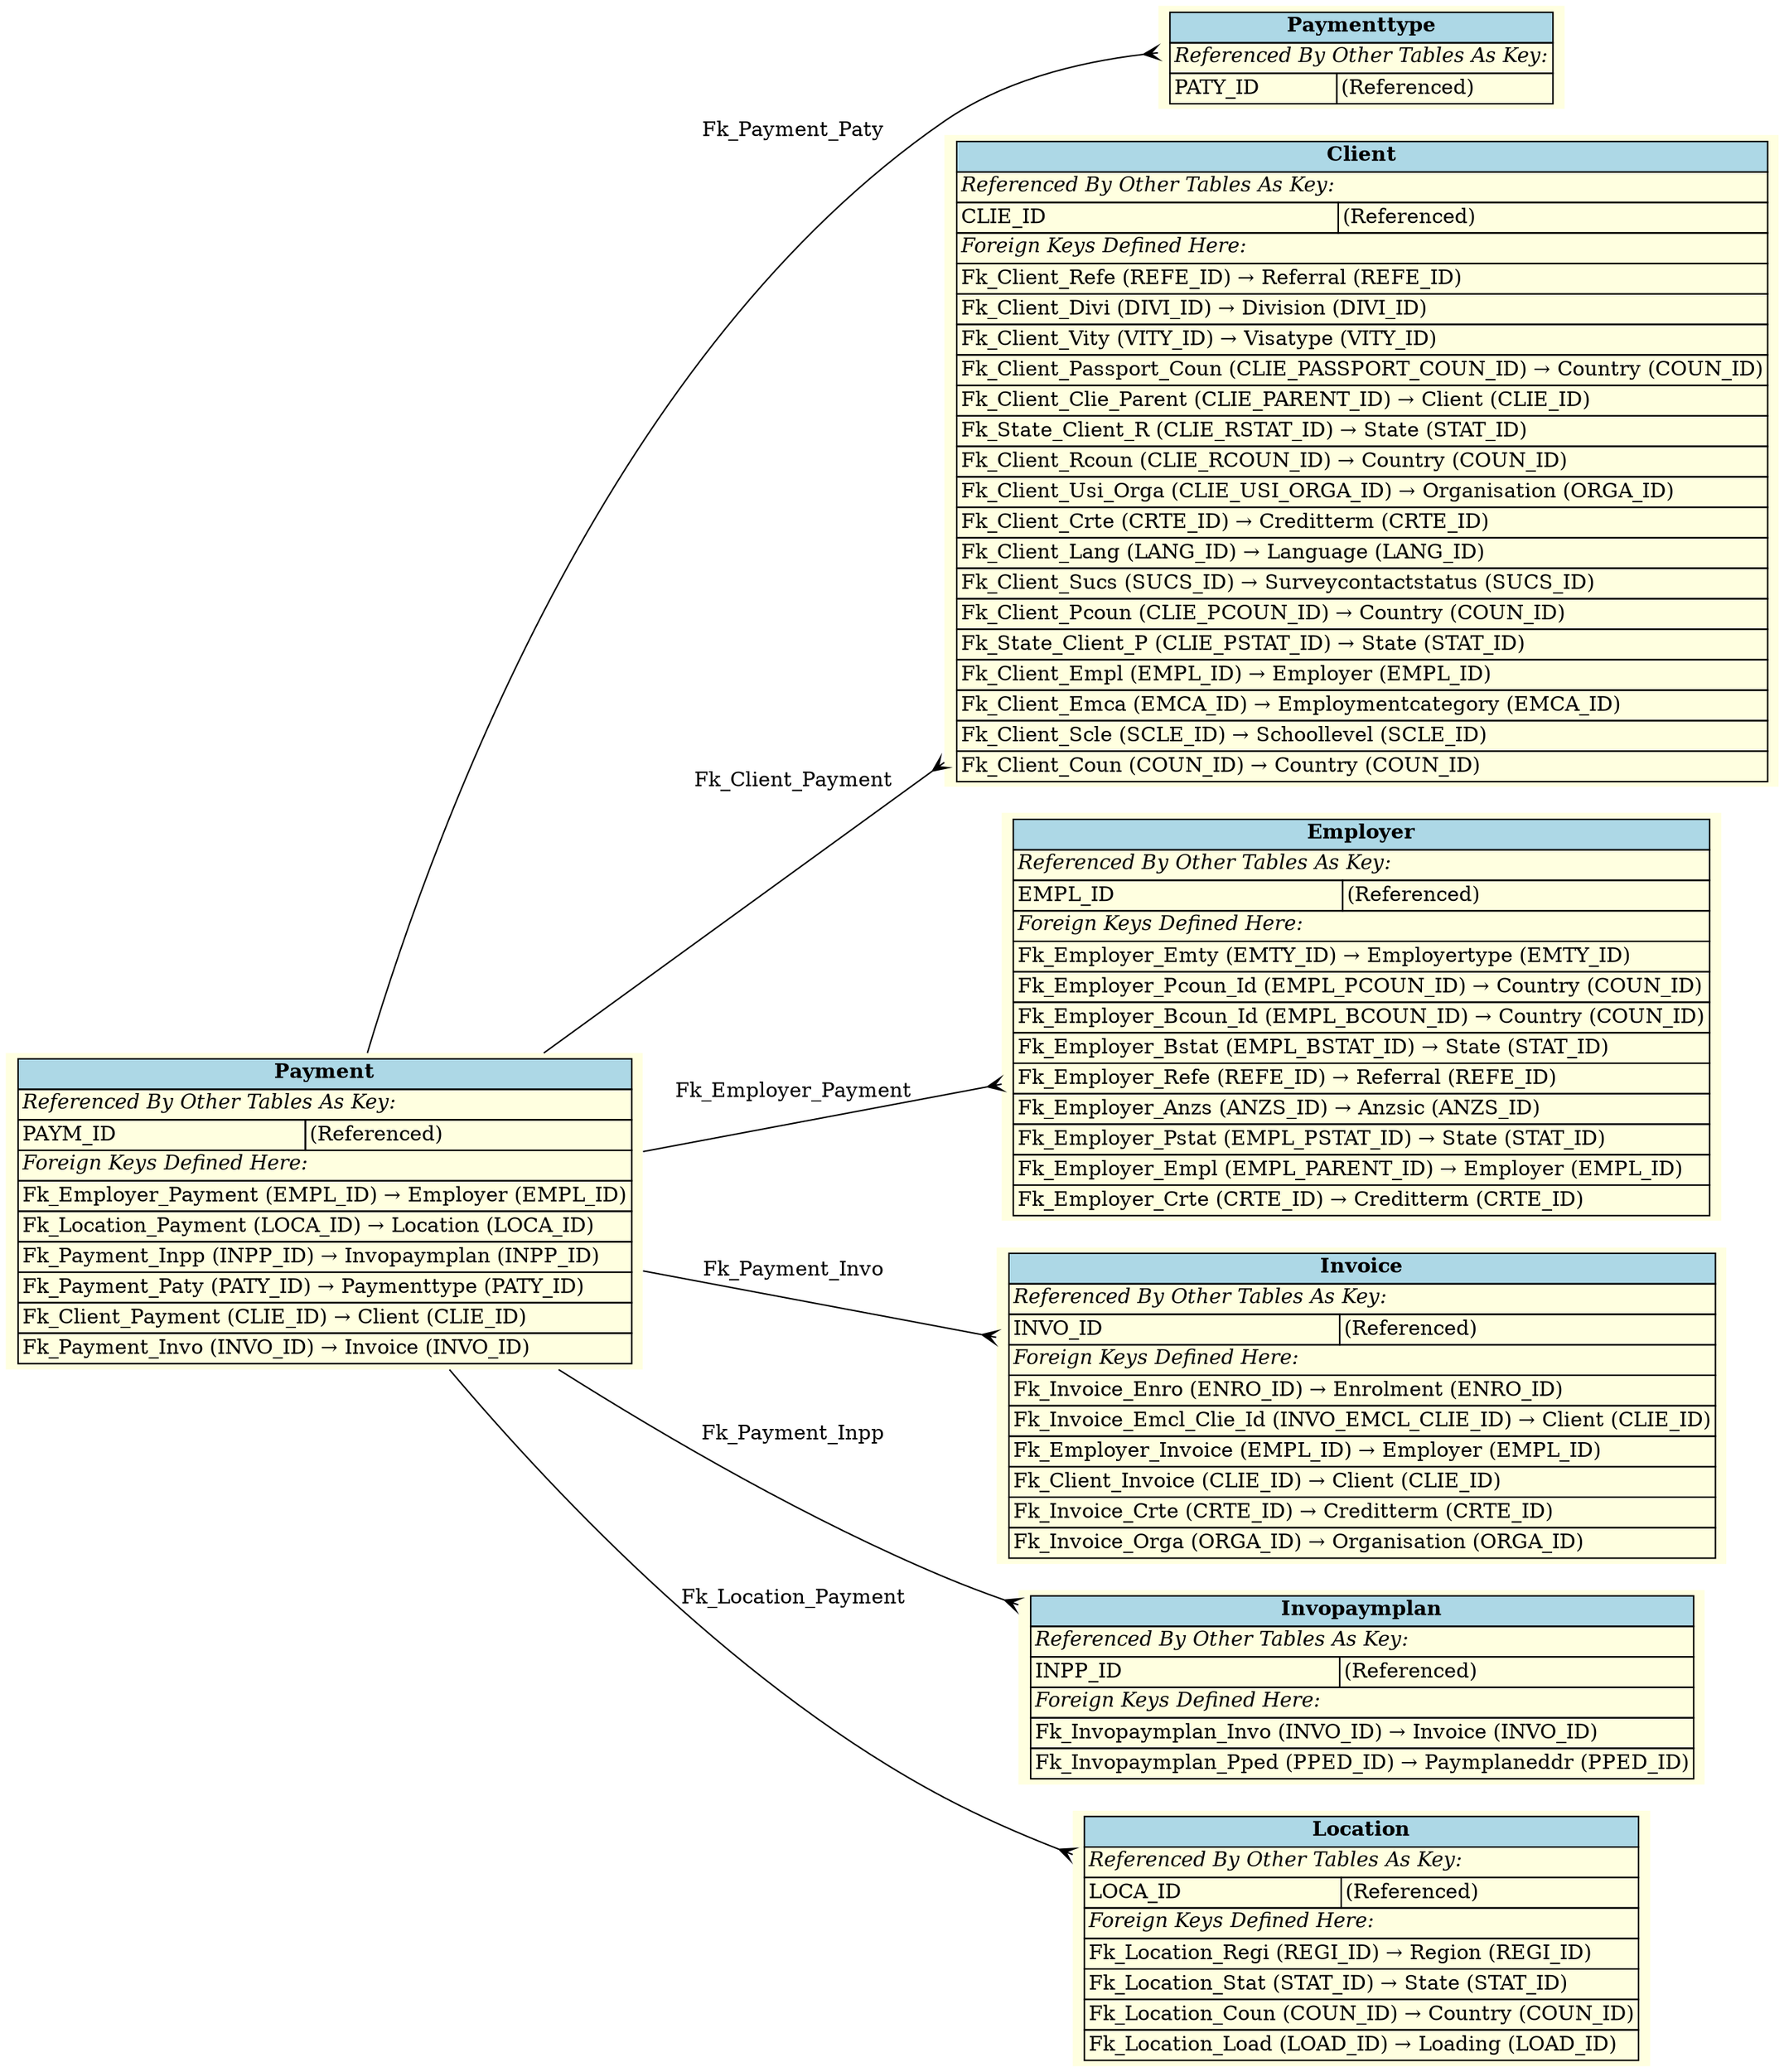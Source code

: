 digraph ERD {
  rankdir=LR;
  node [shape=plaintext, style=filled, fillcolor=lightyellow];
  edge [arrowhead=crow, arrowtail=none, dir=both, labelfontsize=10];

  "Paymenttype" [
    label=<
    <TABLE BORDER="0" CELLBORDER="1" CELLSPACING="0" BGCOLOR="lightyellow">
      <TR><TD COLSPAN="2" BGCOLOR="lightblue"><B>Paymenttype</B></TD></TR>
      <TR><TD COLSPAN="2" ALIGN="LEFT"><I>Referenced By Other Tables As Key:</I></TD></TR>
      <TR><TD ALIGN="LEFT">PATY_ID</TD><TD ALIGN="LEFT">(Referenced)</TD></TR>
    </TABLE>
    >
  ];

  "Payment" [
    label=<
    <TABLE BORDER="0" CELLBORDER="1" CELLSPACING="0" BGCOLOR="lightyellow">
      <TR><TD COLSPAN="2" BGCOLOR="lightblue"><B>Payment</B></TD></TR>
      <TR><TD COLSPAN="2" ALIGN="LEFT"><I>Referenced By Other Tables As Key:</I></TD></TR>
      <TR><TD ALIGN="LEFT">PAYM_ID</TD><TD ALIGN="LEFT">(Referenced)</TD></TR>
      <TR><TD COLSPAN="2" ALIGN="LEFT"><I>Foreign Keys Defined Here:</I></TD></TR>
      <TR><TD ALIGN="LEFT" COLSPAN="2">Fk_Employer_Payment (EMPL_ID) &rarr; Employer (EMPL_ID)</TD></TR>
      <TR><TD ALIGN="LEFT" COLSPAN="2">Fk_Location_Payment (LOCA_ID) &rarr; Location (LOCA_ID)</TD></TR>
      <TR><TD ALIGN="LEFT" COLSPAN="2">Fk_Payment_Inpp (INPP_ID) &rarr; Invopaymplan (INPP_ID)</TD></TR>
      <TR><TD ALIGN="LEFT" COLSPAN="2">Fk_Payment_Paty (PATY_ID) &rarr; Paymenttype (PATY_ID)</TD></TR>
      <TR><TD ALIGN="LEFT" COLSPAN="2">Fk_Client_Payment (CLIE_ID) &rarr; Client (CLIE_ID)</TD></TR>
      <TR><TD ALIGN="LEFT" COLSPAN="2">Fk_Payment_Invo (INVO_ID) &rarr; Invoice (INVO_ID)</TD></TR>
    </TABLE>
    >
  ];

  "Client" [
    label=<
    <TABLE BORDER="0" CELLBORDER="1" CELLSPACING="0" BGCOLOR="lightyellow">
      <TR><TD COLSPAN="2" BGCOLOR="lightblue"><B>Client</B></TD></TR>
      <TR><TD COLSPAN="2" ALIGN="LEFT"><I>Referenced By Other Tables As Key:</I></TD></TR>
      <TR><TD ALIGN="LEFT">CLIE_ID</TD><TD ALIGN="LEFT">(Referenced)</TD></TR>
      <TR><TD COLSPAN="2" ALIGN="LEFT"><I>Foreign Keys Defined Here:</I></TD></TR>
      <TR><TD ALIGN="LEFT" COLSPAN="2">Fk_Client_Refe (REFE_ID) &rarr; Referral (REFE_ID)</TD></TR>
      <TR><TD ALIGN="LEFT" COLSPAN="2">Fk_Client_Divi (DIVI_ID) &rarr; Division (DIVI_ID)</TD></TR>
      <TR><TD ALIGN="LEFT" COLSPAN="2">Fk_Client_Vity (VITY_ID) &rarr; Visatype (VITY_ID)</TD></TR>
      <TR><TD ALIGN="LEFT" COLSPAN="2">Fk_Client_Passport_Coun (CLIE_PASSPORT_COUN_ID) &rarr; Country (COUN_ID)</TD></TR>
      <TR><TD ALIGN="LEFT" COLSPAN="2">Fk_Client_Clie_Parent (CLIE_PARENT_ID) &rarr; Client (CLIE_ID)</TD></TR>
      <TR><TD ALIGN="LEFT" COLSPAN="2">Fk_State_Client_R (CLIE_RSTAT_ID) &rarr; State (STAT_ID)</TD></TR>
      <TR><TD ALIGN="LEFT" COLSPAN="2">Fk_Client_Rcoun (CLIE_RCOUN_ID) &rarr; Country (COUN_ID)</TD></TR>
      <TR><TD ALIGN="LEFT" COLSPAN="2">Fk_Client_Usi_Orga (CLIE_USI_ORGA_ID) &rarr; Organisation (ORGA_ID)</TD></TR>
      <TR><TD ALIGN="LEFT" COLSPAN="2">Fk_Client_Crte (CRTE_ID) &rarr; Creditterm (CRTE_ID)</TD></TR>
      <TR><TD ALIGN="LEFT" COLSPAN="2">Fk_Client_Lang (LANG_ID) &rarr; Language (LANG_ID)</TD></TR>
      <TR><TD ALIGN="LEFT" COLSPAN="2">Fk_Client_Sucs (SUCS_ID) &rarr; Surveycontactstatus (SUCS_ID)</TD></TR>
      <TR><TD ALIGN="LEFT" COLSPAN="2">Fk_Client_Pcoun (CLIE_PCOUN_ID) &rarr; Country (COUN_ID)</TD></TR>
      <TR><TD ALIGN="LEFT" COLSPAN="2">Fk_State_Client_P (CLIE_PSTAT_ID) &rarr; State (STAT_ID)</TD></TR>
      <TR><TD ALIGN="LEFT" COLSPAN="2">Fk_Client_Empl (EMPL_ID) &rarr; Employer (EMPL_ID)</TD></TR>
      <TR><TD ALIGN="LEFT" COLSPAN="2">Fk_Client_Emca (EMCA_ID) &rarr; Employmentcategory (EMCA_ID)</TD></TR>
      <TR><TD ALIGN="LEFT" COLSPAN="2">Fk_Client_Scle (SCLE_ID) &rarr; Schoollevel (SCLE_ID)</TD></TR>
      <TR><TD ALIGN="LEFT" COLSPAN="2">Fk_Client_Coun (COUN_ID) &rarr; Country (COUN_ID)</TD></TR>
    </TABLE>
    >
  ];

  "Employer" [
    label=<
    <TABLE BORDER="0" CELLBORDER="1" CELLSPACING="0" BGCOLOR="lightyellow">
      <TR><TD COLSPAN="2" BGCOLOR="lightblue"><B>Employer</B></TD></TR>
      <TR><TD COLSPAN="2" ALIGN="LEFT"><I>Referenced By Other Tables As Key:</I></TD></TR>
      <TR><TD ALIGN="LEFT">EMPL_ID</TD><TD ALIGN="LEFT">(Referenced)</TD></TR>
      <TR><TD COLSPAN="2" ALIGN="LEFT"><I>Foreign Keys Defined Here:</I></TD></TR>
      <TR><TD ALIGN="LEFT" COLSPAN="2">Fk_Employer_Emty (EMTY_ID) &rarr; Employertype (EMTY_ID)</TD></TR>
      <TR><TD ALIGN="LEFT" COLSPAN="2">Fk_Employer_Pcoun_Id (EMPL_PCOUN_ID) &rarr; Country (COUN_ID)</TD></TR>
      <TR><TD ALIGN="LEFT" COLSPAN="2">Fk_Employer_Bcoun_Id (EMPL_BCOUN_ID) &rarr; Country (COUN_ID)</TD></TR>
      <TR><TD ALIGN="LEFT" COLSPAN="2">Fk_Employer_Bstat (EMPL_BSTAT_ID) &rarr; State (STAT_ID)</TD></TR>
      <TR><TD ALIGN="LEFT" COLSPAN="2">Fk_Employer_Refe (REFE_ID) &rarr; Referral (REFE_ID)</TD></TR>
      <TR><TD ALIGN="LEFT" COLSPAN="2">Fk_Employer_Anzs (ANZS_ID) &rarr; Anzsic (ANZS_ID)</TD></TR>
      <TR><TD ALIGN="LEFT" COLSPAN="2">Fk_Employer_Pstat (EMPL_PSTAT_ID) &rarr; State (STAT_ID)</TD></TR>
      <TR><TD ALIGN="LEFT" COLSPAN="2">Fk_Employer_Empl (EMPL_PARENT_ID) &rarr; Employer (EMPL_ID)</TD></TR>
      <TR><TD ALIGN="LEFT" COLSPAN="2">Fk_Employer_Crte (CRTE_ID) &rarr; Creditterm (CRTE_ID)</TD></TR>
    </TABLE>
    >
  ];

  "Invoice" [
    label=<
    <TABLE BORDER="0" CELLBORDER="1" CELLSPACING="0" BGCOLOR="lightyellow">
      <TR><TD COLSPAN="2" BGCOLOR="lightblue"><B>Invoice</B></TD></TR>
      <TR><TD COLSPAN="2" ALIGN="LEFT"><I>Referenced By Other Tables As Key:</I></TD></TR>
      <TR><TD ALIGN="LEFT">INVO_ID</TD><TD ALIGN="LEFT">(Referenced)</TD></TR>
      <TR><TD COLSPAN="2" ALIGN="LEFT"><I>Foreign Keys Defined Here:</I></TD></TR>
      <TR><TD ALIGN="LEFT" COLSPAN="2">Fk_Invoice_Enro (ENRO_ID) &rarr; Enrolment (ENRO_ID)</TD></TR>
      <TR><TD ALIGN="LEFT" COLSPAN="2">Fk_Invoice_Emcl_Clie_Id (INVO_EMCL_CLIE_ID) &rarr; Client (CLIE_ID)</TD></TR>
      <TR><TD ALIGN="LEFT" COLSPAN="2">Fk_Employer_Invoice (EMPL_ID) &rarr; Employer (EMPL_ID)</TD></TR>
      <TR><TD ALIGN="LEFT" COLSPAN="2">Fk_Client_Invoice (CLIE_ID) &rarr; Client (CLIE_ID)</TD></TR>
      <TR><TD ALIGN="LEFT" COLSPAN="2">Fk_Invoice_Crte (CRTE_ID) &rarr; Creditterm (CRTE_ID)</TD></TR>
      <TR><TD ALIGN="LEFT" COLSPAN="2">Fk_Invoice_Orga (ORGA_ID) &rarr; Organisation (ORGA_ID)</TD></TR>
    </TABLE>
    >
  ];

  "Invopaymplan" [
    label=<
    <TABLE BORDER="0" CELLBORDER="1" CELLSPACING="0" BGCOLOR="lightyellow">
      <TR><TD COLSPAN="2" BGCOLOR="lightblue"><B>Invopaymplan</B></TD></TR>
      <TR><TD COLSPAN="2" ALIGN="LEFT"><I>Referenced By Other Tables As Key:</I></TD></TR>
      <TR><TD ALIGN="LEFT">INPP_ID</TD><TD ALIGN="LEFT">(Referenced)</TD></TR>
      <TR><TD COLSPAN="2" ALIGN="LEFT"><I>Foreign Keys Defined Here:</I></TD></TR>
      <TR><TD ALIGN="LEFT" COLSPAN="2">Fk_Invopaymplan_Invo (INVO_ID) &rarr; Invoice (INVO_ID)</TD></TR>
      <TR><TD ALIGN="LEFT" COLSPAN="2">Fk_Invopaymplan_Pped (PPED_ID) &rarr; Paymplaneddr (PPED_ID)</TD></TR>
    </TABLE>
    >
  ];

  "Location" [
    label=<
    <TABLE BORDER="0" CELLBORDER="1" CELLSPACING="0" BGCOLOR="lightyellow">
      <TR><TD COLSPAN="2" BGCOLOR="lightblue"><B>Location</B></TD></TR>
      <TR><TD COLSPAN="2" ALIGN="LEFT"><I>Referenced By Other Tables As Key:</I></TD></TR>
      <TR><TD ALIGN="LEFT">LOCA_ID</TD><TD ALIGN="LEFT">(Referenced)</TD></TR>
      <TR><TD COLSPAN="2" ALIGN="LEFT"><I>Foreign Keys Defined Here:</I></TD></TR>
      <TR><TD ALIGN="LEFT" COLSPAN="2">Fk_Location_Regi (REGI_ID) &rarr; Region (REGI_ID)</TD></TR>
      <TR><TD ALIGN="LEFT" COLSPAN="2">Fk_Location_Stat (STAT_ID) &rarr; State (STAT_ID)</TD></TR>
      <TR><TD ALIGN="LEFT" COLSPAN="2">Fk_Location_Coun (COUN_ID) &rarr; Country (COUN_ID)</TD></TR>
      <TR><TD ALIGN="LEFT" COLSPAN="2">Fk_Location_Load (LOAD_ID) &rarr; Loading (LOAD_ID)</TD></TR>
    </TABLE>
    >
  ];

  "Payment" -> "Client" [label=" Fk_Client_Payment "];
  "Payment" -> "Employer" [label=" Fk_Employer_Payment "];
  "Payment" -> "Invoice" [label=" Fk_Payment_Invo "];
  "Payment" -> "Invopaymplan" [label=" Fk_Payment_Inpp "];
  "Payment" -> "Location" [label=" Fk_Location_Payment "];
  "Payment" -> "Paymenttype" [label=" Fk_Payment_Paty "];
}
